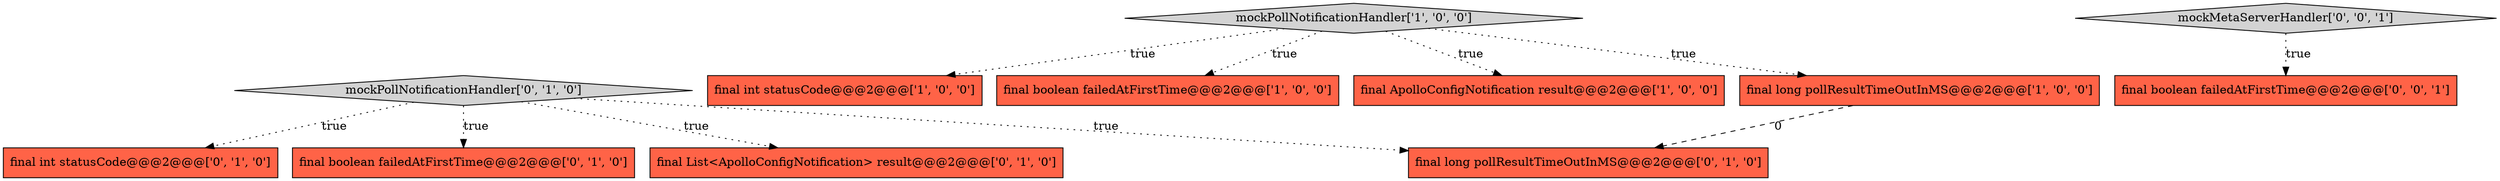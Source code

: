 digraph {
9 [style = filled, label = "final long pollResultTimeOutInMS@@@2@@@['0', '1', '0']", fillcolor = tomato, shape = box image = "AAA1AAABBB2BBB"];
4 [style = filled, label = "mockPollNotificationHandler['1', '0', '0']", fillcolor = lightgray, shape = diamond image = "AAA0AAABBB1BBB"];
5 [style = filled, label = "mockPollNotificationHandler['0', '1', '0']", fillcolor = lightgray, shape = diamond image = "AAA0AAABBB2BBB"];
10 [style = filled, label = "mockMetaServerHandler['0', '0', '1']", fillcolor = lightgray, shape = diamond image = "AAA0AAABBB3BBB"];
8 [style = filled, label = "final int statusCode@@@2@@@['0', '1', '0']", fillcolor = tomato, shape = box image = "AAA0AAABBB2BBB"];
1 [style = filled, label = "final int statusCode@@@2@@@['1', '0', '0']", fillcolor = tomato, shape = box image = "AAA0AAABBB1BBB"];
7 [style = filled, label = "final boolean failedAtFirstTime@@@2@@@['0', '1', '0']", fillcolor = tomato, shape = box image = "AAA0AAABBB2BBB"];
11 [style = filled, label = "final boolean failedAtFirstTime@@@2@@@['0', '0', '1']", fillcolor = tomato, shape = box image = "AAA0AAABBB3BBB"];
6 [style = filled, label = "final List<ApolloConfigNotification> result@@@2@@@['0', '1', '0']", fillcolor = tomato, shape = box image = "AAA0AAABBB2BBB"];
0 [style = filled, label = "final boolean failedAtFirstTime@@@2@@@['1', '0', '0']", fillcolor = tomato, shape = box image = "AAA0AAABBB1BBB"];
2 [style = filled, label = "final ApolloConfigNotification result@@@2@@@['1', '0', '0']", fillcolor = tomato, shape = box image = "AAA0AAABBB1BBB"];
3 [style = filled, label = "final long pollResultTimeOutInMS@@@2@@@['1', '0', '0']", fillcolor = tomato, shape = box image = "AAA1AAABBB1BBB"];
5->9 [style = dotted, label="true"];
5->6 [style = dotted, label="true"];
4->3 [style = dotted, label="true"];
5->8 [style = dotted, label="true"];
3->9 [style = dashed, label="0"];
10->11 [style = dotted, label="true"];
4->1 [style = dotted, label="true"];
5->7 [style = dotted, label="true"];
4->2 [style = dotted, label="true"];
4->0 [style = dotted, label="true"];
}
